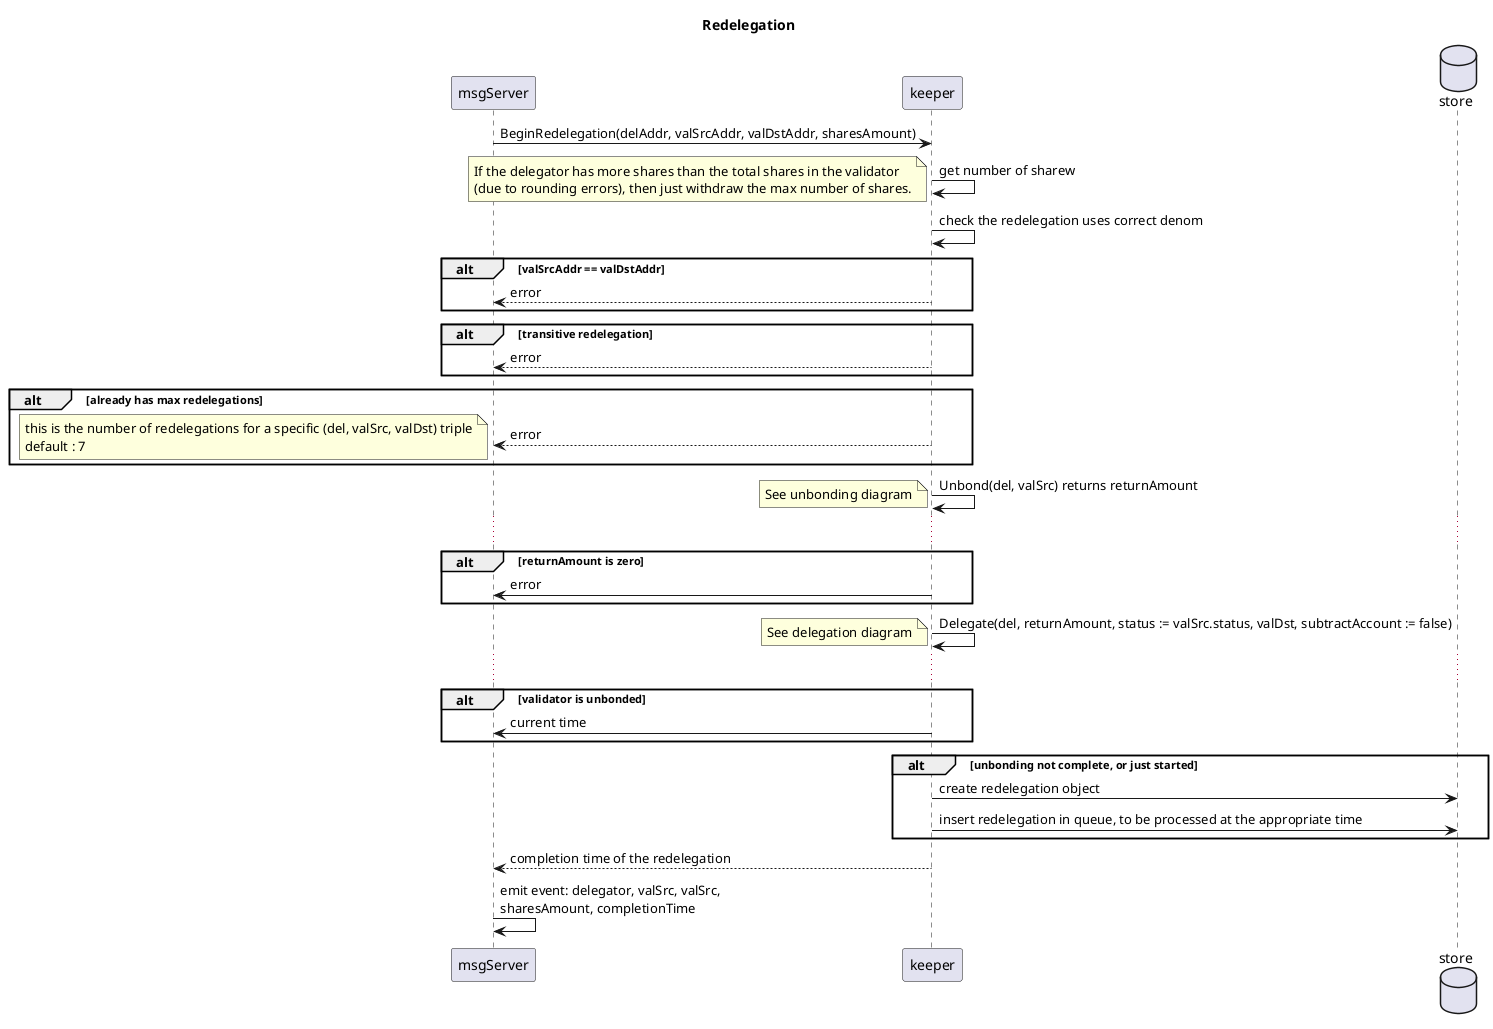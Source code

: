 @startuml
'https://plantuml.com/sequence-diagram

title: Redelegation

msgServer -> keeper : BeginRedelegation(delAddr, valSrcAddr, valDstAddr, sharesAmount)
participant  "keeper (staking)" as keeper
keeper -> keeper : get number of sharew
note left: If the delegator has more shares than the total shares in the validator\n(due to rounding errors), then just withdraw the max number of shares.
keeper -> keeper : check the redelegation uses correct denom

alt valSrcAddr == valDstAddr
  keeper --> msgServer : error
end
alt transitive redelegation
  keeper --> msgServer : error
end
alt already has max redelegations
  keeper --> msgServer : error
  note left : this is the number of redelegations for a specific (del, valSrc, valDst) triple\ndefault : 7
end


keeper -> keeper : Unbond(del, valSrc) returns returnAmount
...
note left : See unbonding diagram

alt returnAmount is zero
keeper -> msgServer : error
end

keeper -> keeper : Delegate(del, returnAmount, status := valSrc.status, valDst, subtractAccount := false)
note left : See delegation diagram
...

alt validator is unbonded
    keeper -> msgServer : current time
end

alt unbonding not complete, or just started
    database store
    keeper -> store : create redelegation object
    keeper -> store : insert redelegation in queue, to be processed at the appropriate time
end

msgServer <-- keeper : completion time of the redelegation
msgServer -> msgServer : emit event: delegator, valSrc, valSrc,\nsharesAmount, completionTime

@enduml

